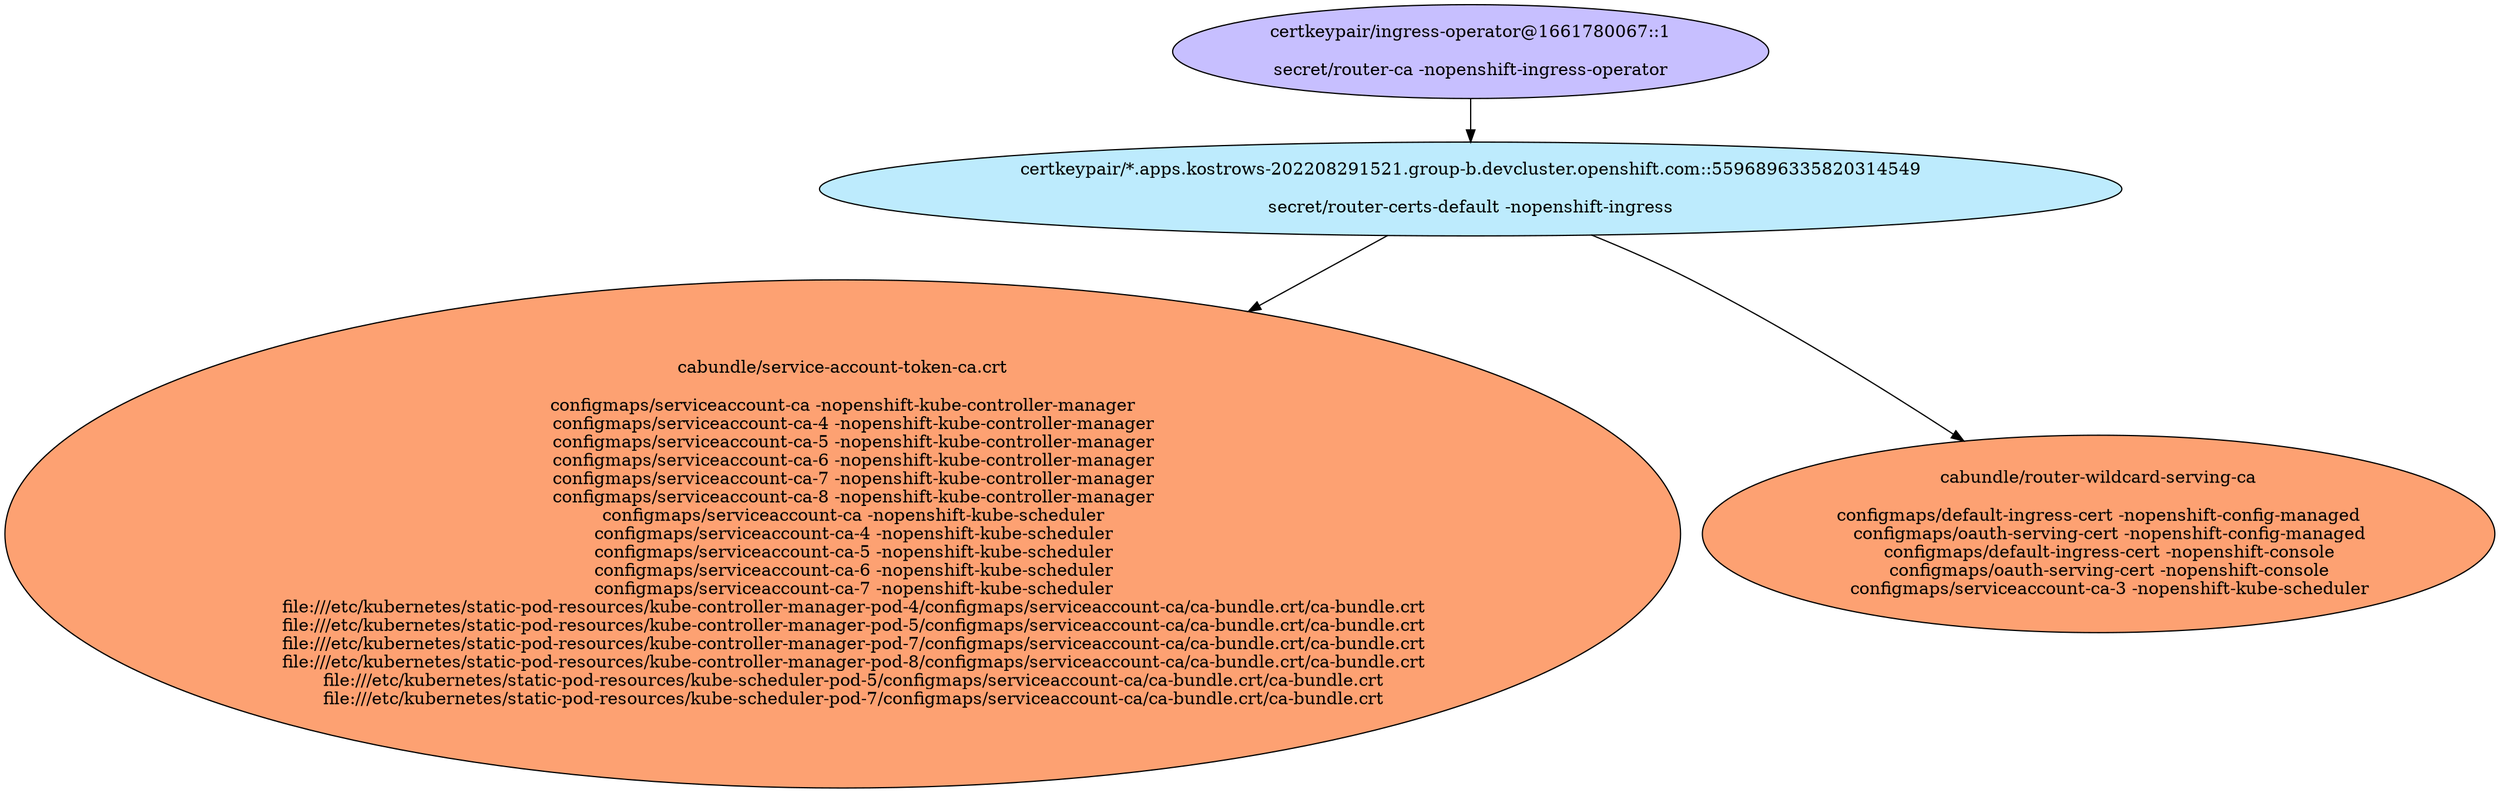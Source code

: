digraph "Local Certificate" {
  // Node definitions.
  5 [
    label="certkeypair/ingress-operator@1661780067::1\n\nsecret/router-ca -nopenshift-ingress-operator\n"
    style=filled
    fillcolor="#c7bfff"
  ];
  6 [
    label="certkeypair/*.apps.kostrows-202208291521.group-b.devcluster.openshift.com::5596896335820314549\n\nsecret/router-certs-default -nopenshift-ingress\n"
    style=filled
    fillcolor="#bdebfd"
  ];
  11 [
    label="cabundle/service-account-token-ca.crt\n\nconfigmaps/serviceaccount-ca -nopenshift-kube-controller-manager\n    configmaps/serviceaccount-ca-4 -nopenshift-kube-controller-manager\n    configmaps/serviceaccount-ca-5 -nopenshift-kube-controller-manager\n    configmaps/serviceaccount-ca-6 -nopenshift-kube-controller-manager\n    configmaps/serviceaccount-ca-7 -nopenshift-kube-controller-manager\n    configmaps/serviceaccount-ca-8 -nopenshift-kube-controller-manager\n    configmaps/serviceaccount-ca -nopenshift-kube-scheduler\n    configmaps/serviceaccount-ca-4 -nopenshift-kube-scheduler\n    configmaps/serviceaccount-ca-5 -nopenshift-kube-scheduler\n    configmaps/serviceaccount-ca-6 -nopenshift-kube-scheduler\n    configmaps/serviceaccount-ca-7 -nopenshift-kube-scheduler\n    file:///etc/kubernetes/static-pod-resources/kube-controller-manager-pod-4/configmaps/serviceaccount-ca/ca-bundle.crt/ca-bundle.crt\n    file:///etc/kubernetes/static-pod-resources/kube-controller-manager-pod-5/configmaps/serviceaccount-ca/ca-bundle.crt/ca-bundle.crt\n    file:///etc/kubernetes/static-pod-resources/kube-controller-manager-pod-7/configmaps/serviceaccount-ca/ca-bundle.crt/ca-bundle.crt\n    file:///etc/kubernetes/static-pod-resources/kube-controller-manager-pod-8/configmaps/serviceaccount-ca/ca-bundle.crt/ca-bundle.crt\n    file:///etc/kubernetes/static-pod-resources/kube-scheduler-pod-5/configmaps/serviceaccount-ca/ca-bundle.crt/ca-bundle.crt\n    file:///etc/kubernetes/static-pod-resources/kube-scheduler-pod-7/configmaps/serviceaccount-ca/ca-bundle.crt/ca-bundle.crt\n"
    style=filled
    fillcolor="#fda172"
  ];
  14 [
    label="cabundle/router-wildcard-serving-ca\n\nconfigmaps/default-ingress-cert -nopenshift-config-managed\n    configmaps/oauth-serving-cert -nopenshift-config-managed\n    configmaps/default-ingress-cert -nopenshift-console\n    configmaps/oauth-serving-cert -nopenshift-console\n    configmaps/serviceaccount-ca-3 -nopenshift-kube-scheduler\n"
    style=filled
    fillcolor="#fda172"
  ];

  // Edge definitions.
  5 -> 6;
  6 -> 11;
  6 -> 14;
}